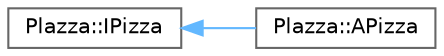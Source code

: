 digraph "Graphical Class Hierarchy"
{
 // LATEX_PDF_SIZE
  bgcolor="transparent";
  edge [fontname=Helvetica,fontsize=10,labelfontname=Helvetica,labelfontsize=10];
  node [fontname=Helvetica,fontsize=10,shape=box,height=0.2,width=0.4];
  rankdir="LR";
  Node0 [id="Node000000",label="Plazza::IPizza",height=0.2,width=0.4,color="grey40", fillcolor="white", style="filled",URL="$classPlazza_1_1IPizza.html",tooltip=" "];
  Node0 -> Node1 [id="edge1_Node000000_Node000001",dir="back",color="steelblue1",style="solid",tooltip=" "];
  Node1 [id="Node000001",label="Plazza::APizza",height=0.2,width=0.4,color="grey40", fillcolor="white", style="filled",URL="$classPlazza_1_1APizza.html",tooltip="Abstract base class representing a Pizza."];
}
